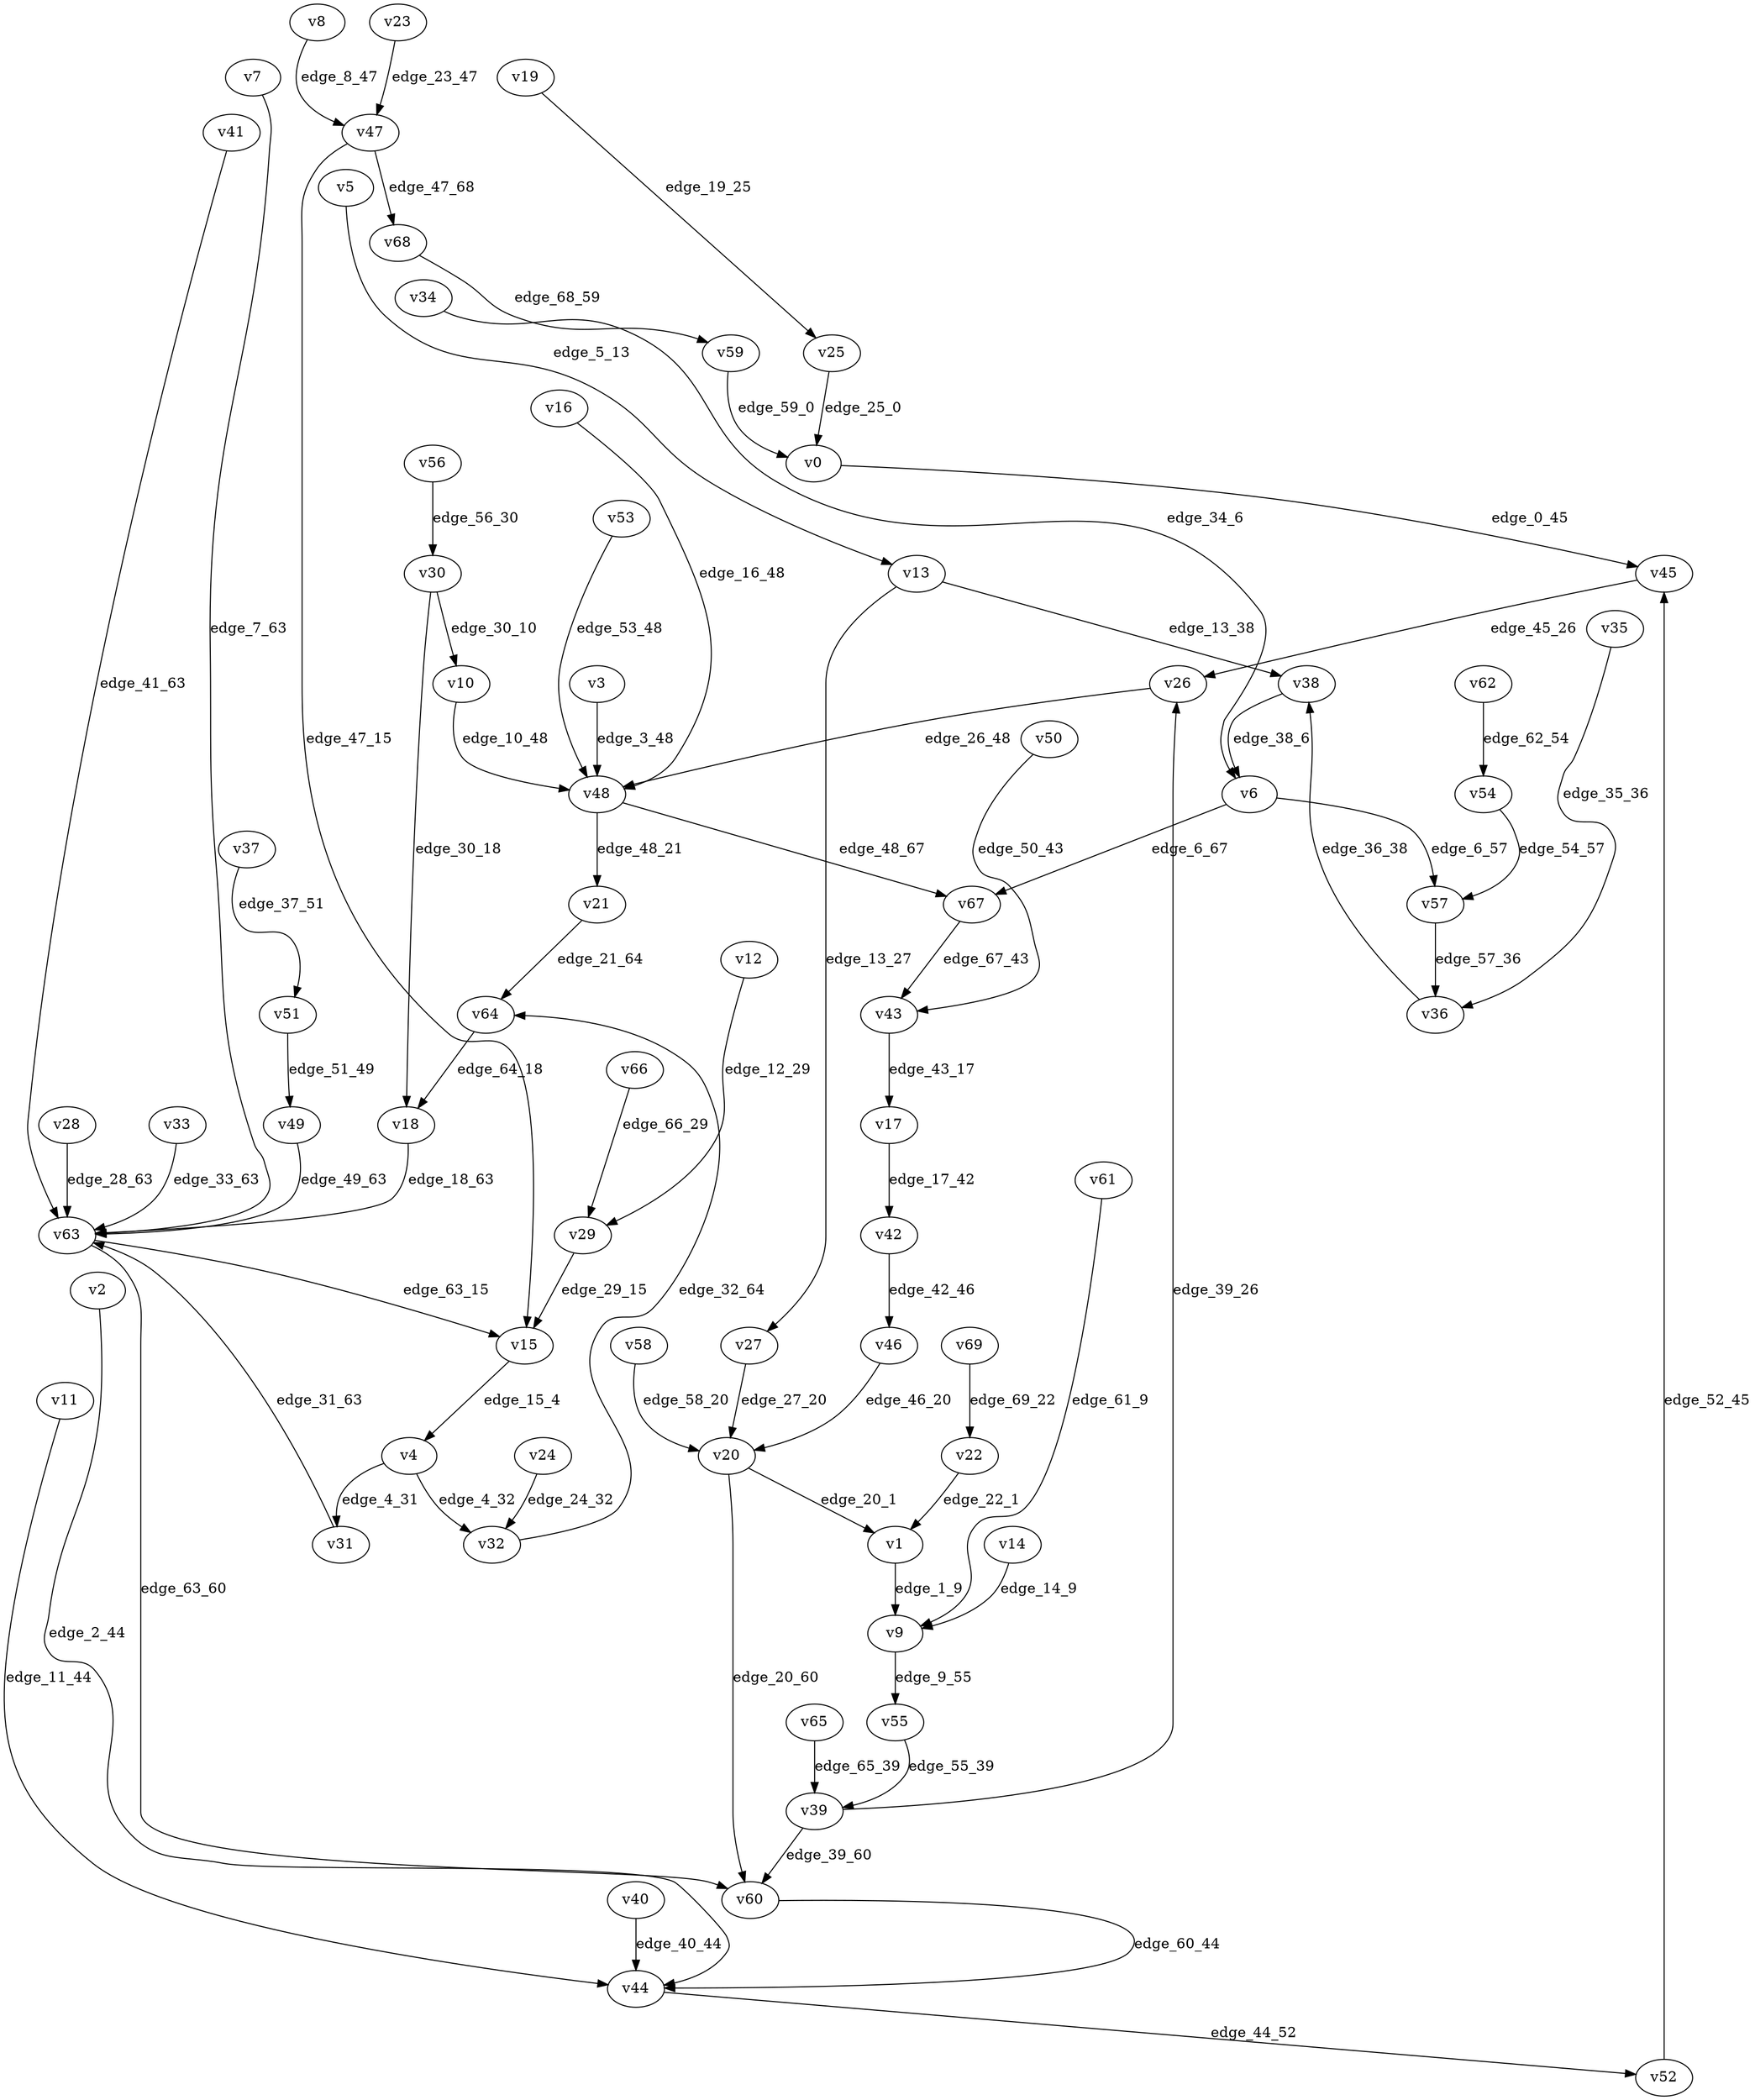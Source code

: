 digraph G {
    // Stochastic discounted game

    v0 [name="v0", player=1];
    v1 [name="v1", player=0];
    v2 [name="v2", player=1];
    v3 [name="v3", player=0];
    v4 [name="v4", player=-1];
    v5 [name="v5", player=1];
    v6 [name="v6", player=-1];
    v7 [name="v7", player=0];
    v8 [name="v8", player=1];
    v9 [name="v9", player=-1];
    v10 [name="v10", player=0];
    v11 [name="v11", player=0];
    v12 [name="v12", player=1];
    v13 [name="v13", player=-1];
    v14 [name="v14", player=1];
    v15 [name="v15", player=0];
    v16 [name="v16", player=0];
    v17 [name="v17", player=0];
    v18 [name="v18", player=1];
    v19 [name="v19", player=0];
    v20 [name="v20", player=-1];
    v21 [name="v21", player=0];
    v22 [name="v22", player=-1];
    v23 [name="v23", player=0];
    v24 [name="v24", player=-1];
    v25 [name="v25", player=-1];
    v26 [name="v26", player=1];
    v27 [name="v27", player=1];
    v28 [name="v28", player=0];
    v29 [name="v29", player=-1];
    v30 [name="v30", player=-1];
    v31 [name="v31", player=0];
    v32 [name="v32", player=0];
    v33 [name="v33", player=1];
    v34 [name="v34", player=1];
    v35 [name="v35", player=0];
    v36 [name="v36", player=-1];
    v37 [name="v37", player=1];
    v38 [name="v38", player=1];
    v39 [name="v39", player=-1];
    v40 [name="v40", player=0];
    v41 [name="v41", player=1];
    v42 [name="v42", player=-1];
    v43 [name="v43", player=-1];
    v44 [name="v44", player=-1];
    v45 [name="v45", player=-1];
    v46 [name="v46", player=0];
    v47 [name="v47", player=-1];
    v48 [name="v48", player=-1];
    v49 [name="v49", player=0];
    v50 [name="v50", player=1];
    v51 [name="v51", player=-1];
    v52 [name="v52", player=0];
    v53 [name="v53", player=1];
    v54 [name="v54", player=-1];
    v55 [name="v55", player=0];
    v56 [name="v56", player=1];
    v57 [name="v57", player=1];
    v58 [name="v58", player=0];
    v59 [name="v59", player=-1];
    v60 [name="v60", player=1];
    v61 [name="v61", player=0];
    v62 [name="v62", player=1];
    v63 [name="v63", player=-1];
    v64 [name="v64", player=-1];
    v65 [name="v65", player=1];
    v66 [name="v66", player=0];
    v67 [name="v67", player=1];
    v68 [name="v68", player=1];
    v69 [name="v69", player=1];

    v0 -> v45 [label="edge_0_45", weight=-1.080510, discount=0.889050];
    v1 -> v9 [label="edge_1_9", weight=7.515275, discount=0.655267];
    v2 -> v44 [label="edge_2_44", weight=-4.148758, discount=0.689955];
    v3 -> v48 [label="edge_3_48", weight=9.336164, discount=0.477443];
    v4 -> v31 [label="edge_4_31", probability=0.452273];
    v4 -> v32 [label="edge_4_32", probability=0.547727];
    v5 -> v13 [label="edge_5_13", weight=-1.602798, discount=0.315862];
    v6 -> v67 [label="edge_6_67", probability=0.476844];
    v6 -> v57 [label="edge_6_57", probability=0.523156];
    v7 -> v63 [label="edge_7_63", weight=-7.471586, discount=0.102789];
    v8 -> v47 [label="edge_8_47", weight=-3.170954, discount=0.242642];
    v9 -> v55 [label="edge_9_55", probability=1.000000];
    v10 -> v48 [label="edge_10_48", weight=7.404795, discount=0.656869];
    v11 -> v44 [label="edge_11_44", weight=-0.804335, discount=0.523785];
    v12 -> v29 [label="edge_12_29", weight=-0.071479, discount=0.418891];
    v13 -> v27 [label="edge_13_27", probability=0.401798];
    v13 -> v38 [label="edge_13_38", probability=0.598202];
    v14 -> v9 [label="edge_14_9", weight=4.423341, discount=0.519933];
    v15 -> v4 [label="edge_15_4", weight=-4.852991, discount=0.667342];
    v16 -> v48 [label="edge_16_48", weight=-0.127227, discount=0.188999];
    v17 -> v42 [label="edge_17_42", weight=7.852088, discount=0.460908];
    v18 -> v63 [label="edge_18_63", weight=-6.570766, discount=0.358415];
    v19 -> v25 [label="edge_19_25", weight=-6.110727, discount=0.588785];
    v20 -> v1 [label="edge_20_1", probability=0.532913];
    v20 -> v60 [label="edge_20_60", probability=0.467087];
    v21 -> v64 [label="edge_21_64", weight=-9.901472, discount=0.339819];
    v22 -> v1 [label="edge_22_1", probability=1.000000];
    v23 -> v47 [label="edge_23_47", weight=-3.485559, discount=0.687942];
    v24 -> v32 [label="edge_24_32", probability=1.000000];
    v25 -> v0 [label="edge_25_0", probability=1.000000];
    v26 -> v48 [label="edge_26_48", weight=-6.836957, discount=0.750887];
    v27 -> v20 [label="edge_27_20", weight=5.974129, discount=0.737940];
    v28 -> v63 [label="edge_28_63", weight=9.809593, discount=0.204269];
    v29 -> v15 [label="edge_29_15", probability=1.000000];
    v30 -> v10 [label="edge_30_10", probability=0.331998];
    v30 -> v18 [label="edge_30_18", probability=0.668002];
    v31 -> v63 [label="edge_31_63", weight=-4.045034, discount=0.580253];
    v32 -> v64 [label="edge_32_64", weight=-1.136457, discount=0.760100];
    v33 -> v63 [label="edge_33_63", weight=4.249210, discount=0.862321];
    v34 -> v6 [label="edge_34_6", weight=-3.763889, discount=0.104197];
    v35 -> v36 [label="edge_35_36", weight=-0.028543, discount=0.333155];
    v36 -> v38 [label="edge_36_38", probability=1.000000];
    v37 -> v51 [label="edge_37_51", weight=-7.716482, discount=0.839148];
    v38 -> v6 [label="edge_38_6", weight=-7.481869, discount=0.723476];
    v39 -> v26 [label="edge_39_26", probability=0.457419];
    v39 -> v60 [label="edge_39_60", probability=0.542581];
    v40 -> v44 [label="edge_40_44", weight=8.718250, discount=0.452404];
    v41 -> v63 [label="edge_41_63", weight=-6.376680, discount=0.379405];
    v42 -> v46 [label="edge_42_46", probability=1.000000];
    v43 -> v17 [label="edge_43_17", probability=1.000000];
    v44 -> v52 [label="edge_44_52", probability=1.000000];
    v45 -> v26 [label="edge_45_26", probability=1.000000];
    v46 -> v20 [label="edge_46_20", weight=-5.722608, discount=0.500508];
    v47 -> v15 [label="edge_47_15", probability=0.373665];
    v47 -> v68 [label="edge_47_68", probability=0.626335];
    v48 -> v67 [label="edge_48_67", probability=0.322351];
    v48 -> v21 [label="edge_48_21", probability=0.677649];
    v49 -> v63 [label="edge_49_63", weight=-1.215460, discount=0.271438];
    v50 -> v43 [label="edge_50_43", weight=-7.968118, discount=0.270555];
    v51 -> v49 [label="edge_51_49", probability=1.000000];
    v52 -> v45 [label="edge_52_45", weight=6.429583, discount=0.659876];
    v53 -> v48 [label="edge_53_48", weight=-7.502844, discount=0.408300];
    v54 -> v57 [label="edge_54_57", probability=1.000000];
    v55 -> v39 [label="edge_55_39", weight=-7.992418, discount=0.486847];
    v56 -> v30 [label="edge_56_30", weight=5.162846, discount=0.521454];
    v57 -> v36 [label="edge_57_36", weight=3.699341, discount=0.630715];
    v58 -> v20 [label="edge_58_20", weight=7.506126, discount=0.105023];
    v59 -> v0 [label="edge_59_0", probability=1.000000];
    v60 -> v44 [label="edge_60_44", weight=-4.898190, discount=0.239370];
    v61 -> v9 [label="edge_61_9", weight=-7.227859, discount=0.162863];
    v62 -> v54 [label="edge_62_54", weight=5.127836, discount=0.757729];
    v63 -> v60 [label="edge_63_60", probability=0.497037];
    v63 -> v15 [label="edge_63_15", probability=0.502963];
    v64 -> v18 [label="edge_64_18", probability=1.000000];
    v65 -> v39 [label="edge_65_39", weight=5.733817, discount=0.186605];
    v66 -> v29 [label="edge_66_29", weight=-8.238258, discount=0.369478];
    v67 -> v43 [label="edge_67_43", weight=-1.080218, discount=0.674125];
    v68 -> v59 [label="edge_68_59", weight=-4.943334, discount=0.647486];
    v69 -> v22 [label="edge_69_22", weight=8.439085, discount=0.605559];
}